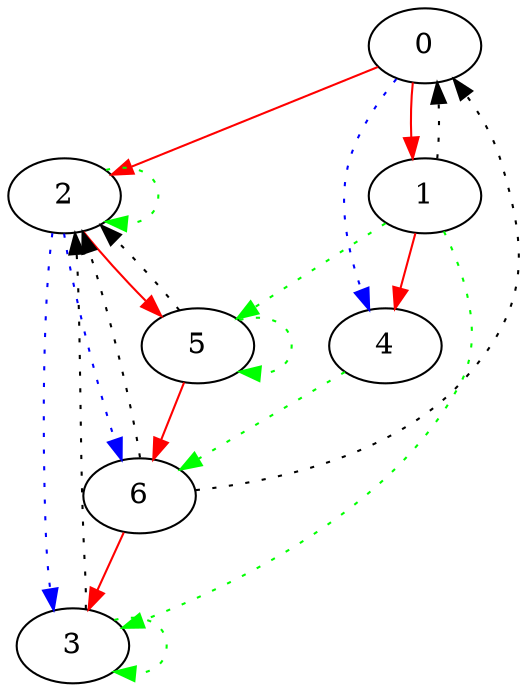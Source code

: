 digraph one {
0 -> 2 [color=red];0 -> 1 [color=red];0 -> 4 [color=blue][style=dotted];1 -> 4 [color=red];1 -> 0 [color=black][style=dotted];1 -> 3 [color=green][style=dotted] ;1 -> 5 [color=green][style=dotted] ;2 -> 5 [color=red];2 -> 2 [color=green][style=dotted] ;2 -> 6 [color=blue][style=dotted];2 -> 3 [color=blue][style=dotted];3 -> 2 [color=black][style=dotted];3 -> 3 [color=green][style=dotted] ;4 -> 6 [color=green][style=dotted] ;5 -> 2 [color=black][style=dotted];5 -> 5 [color=green][style=dotted] ;5 -> 6 [color=red];6 -> 3 [color=red];6 -> 0 [color=black][style=dotted];6 -> 2 [color=black][style=dotted]; }